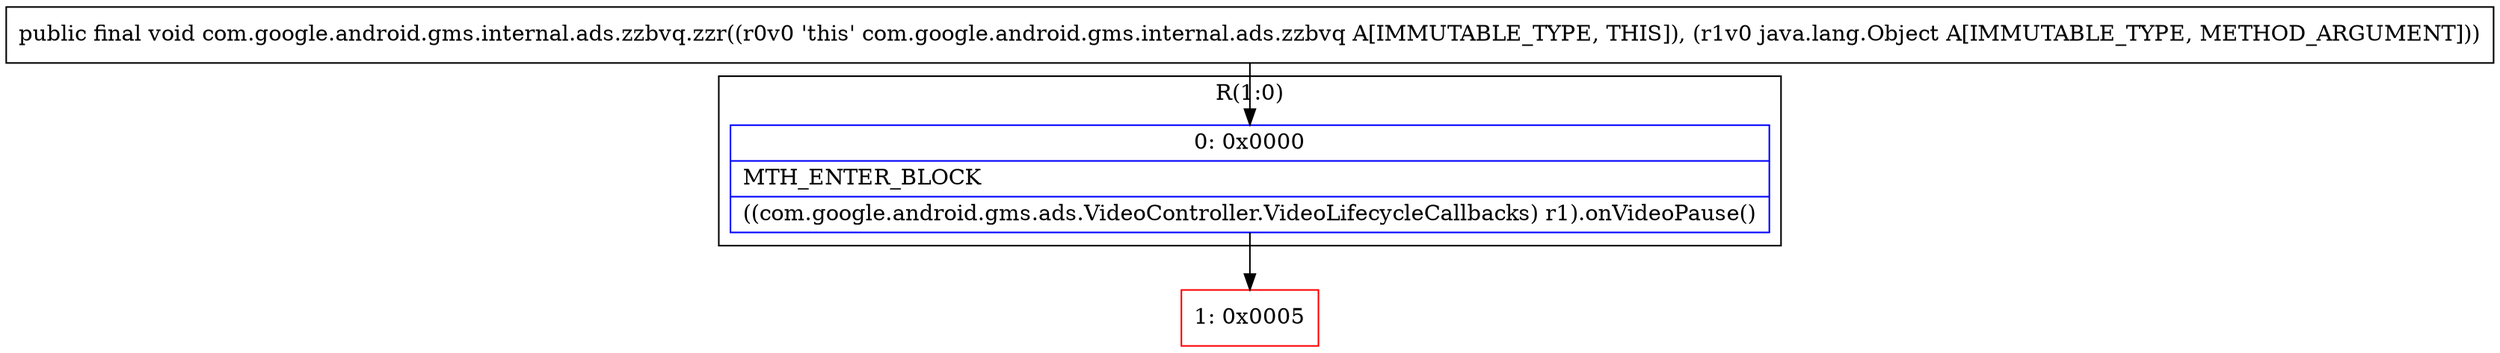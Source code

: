digraph "CFG forcom.google.android.gms.internal.ads.zzbvq.zzr(Ljava\/lang\/Object;)V" {
subgraph cluster_Region_396144314 {
label = "R(1:0)";
node [shape=record,color=blue];
Node_0 [shape=record,label="{0\:\ 0x0000|MTH_ENTER_BLOCK\l|((com.google.android.gms.ads.VideoController.VideoLifecycleCallbacks) r1).onVideoPause()\l}"];
}
Node_1 [shape=record,color=red,label="{1\:\ 0x0005}"];
MethodNode[shape=record,label="{public final void com.google.android.gms.internal.ads.zzbvq.zzr((r0v0 'this' com.google.android.gms.internal.ads.zzbvq A[IMMUTABLE_TYPE, THIS]), (r1v0 java.lang.Object A[IMMUTABLE_TYPE, METHOD_ARGUMENT])) }"];
MethodNode -> Node_0;
Node_0 -> Node_1;
}

